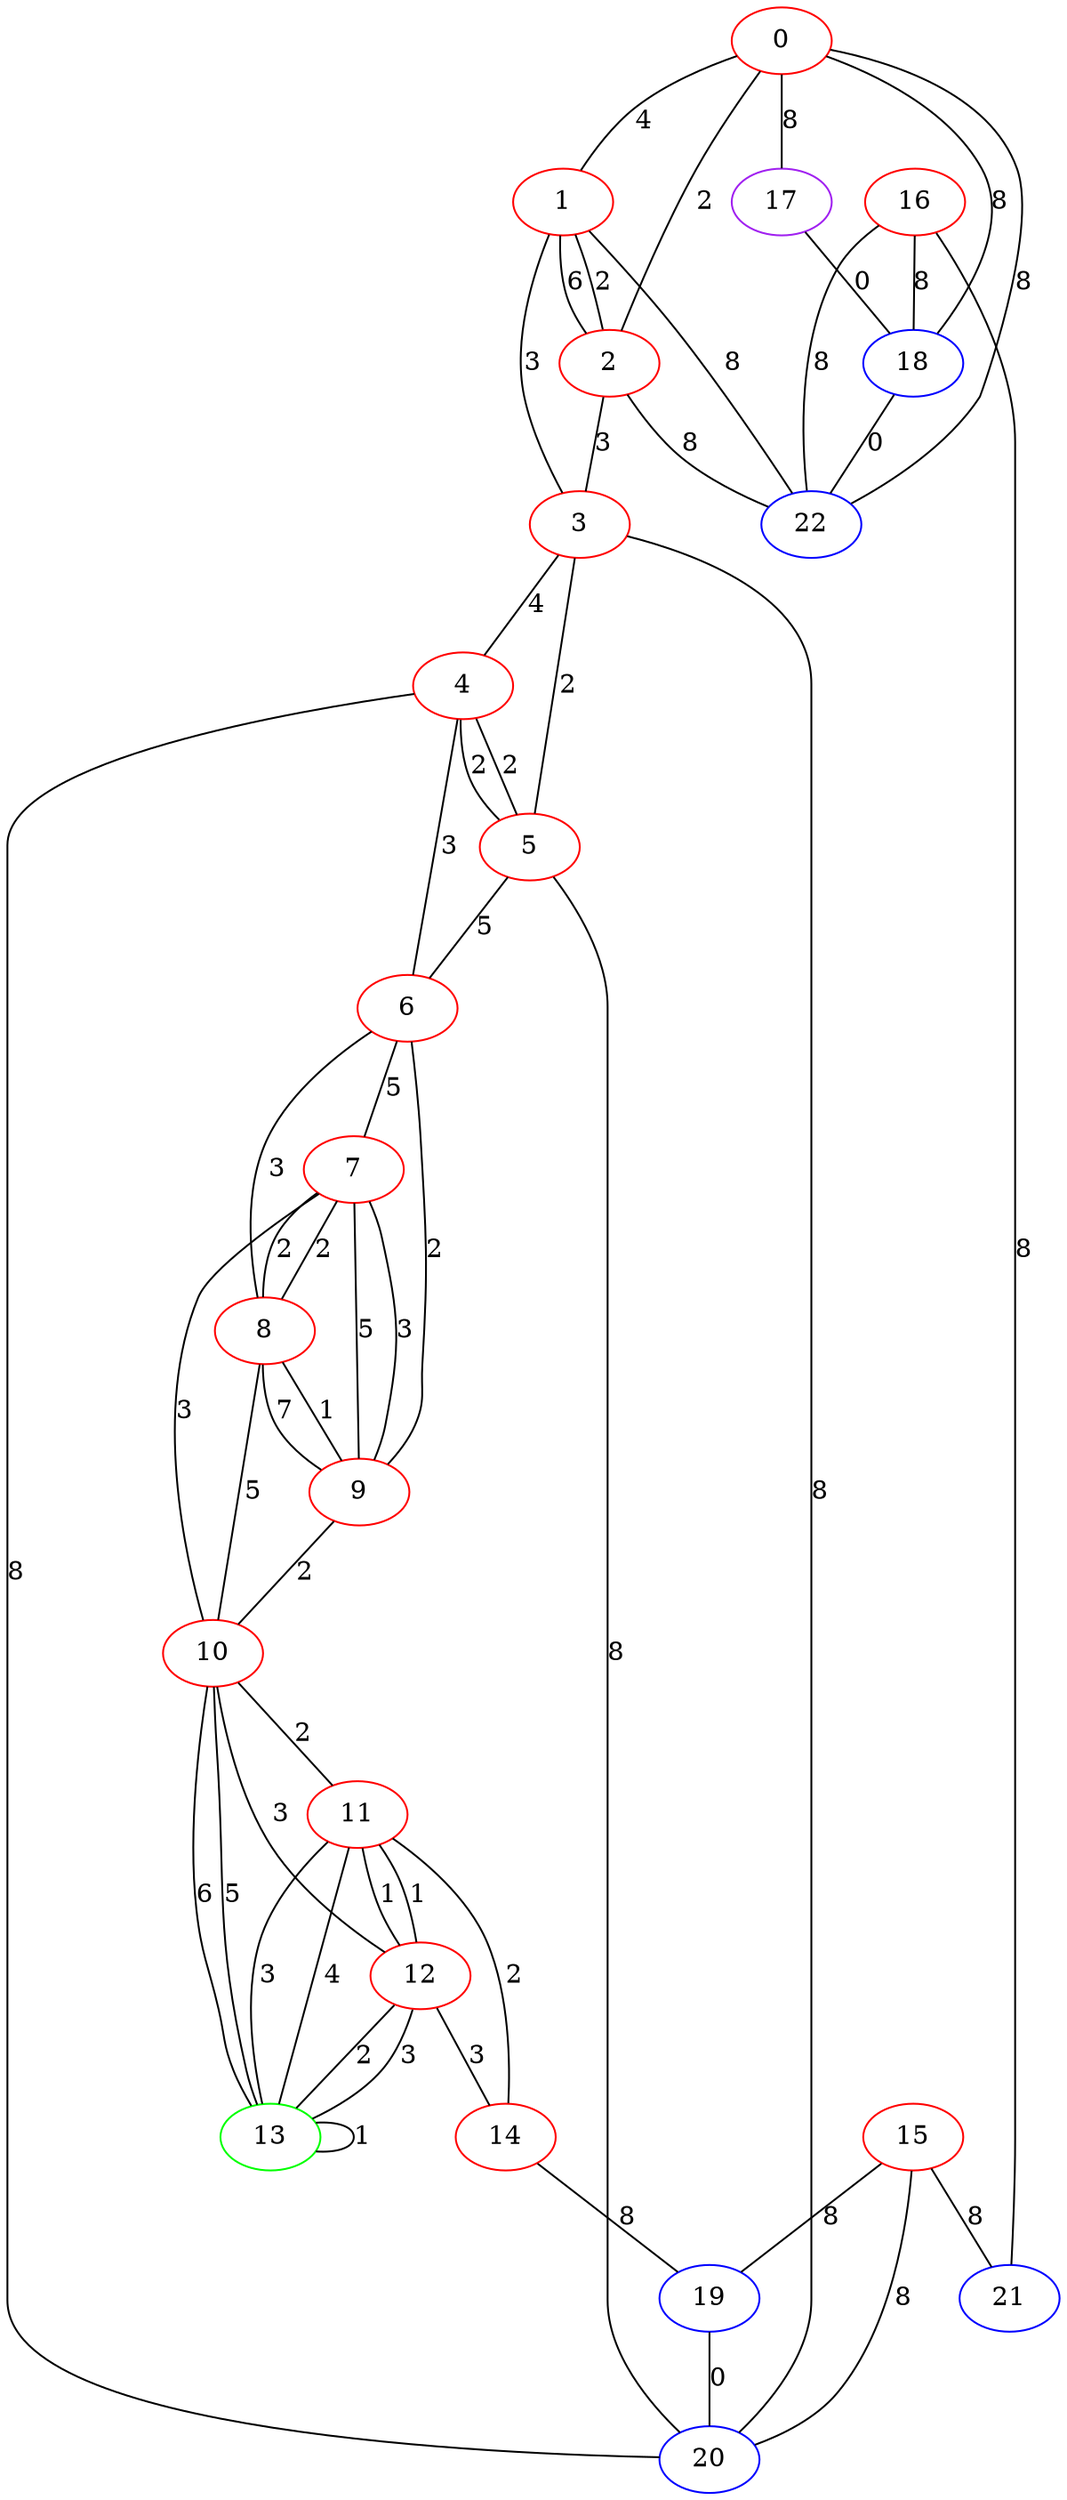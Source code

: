 graph "" {
0 [color=red, weight=1];
1 [color=red, weight=1];
2 [color=red, weight=1];
3 [color=red, weight=1];
4 [color=red, weight=1];
5 [color=red, weight=1];
6 [color=red, weight=1];
7 [color=red, weight=1];
8 [color=red, weight=1];
9 [color=red, weight=1];
10 [color=red, weight=1];
11 [color=red, weight=1];
12 [color=red, weight=1];
13 [color=green, weight=2];
14 [color=red, weight=1];
15 [color=red, weight=1];
16 [color=red, weight=1];
17 [color=purple, weight=4];
18 [color=blue, weight=3];
19 [color=blue, weight=3];
20 [color=blue, weight=3];
21 [color=blue, weight=3];
22 [color=blue, weight=3];
0 -- 1  [key=0, label=4];
0 -- 2  [key=0, label=2];
0 -- 18  [key=0, label=8];
0 -- 22  [key=0, label=8];
0 -- 17  [key=0, label=8];
1 -- 2  [key=0, label=2];
1 -- 2  [key=1, label=6];
1 -- 3  [key=0, label=3];
1 -- 22  [key=0, label=8];
2 -- 3  [key=0, label=3];
2 -- 22  [key=0, label=8];
3 -- 4  [key=0, label=4];
3 -- 5  [key=0, label=2];
3 -- 20  [key=0, label=8];
4 -- 20  [key=0, label=8];
4 -- 5  [key=0, label=2];
4 -- 5  [key=1, label=2];
4 -- 6  [key=0, label=3];
5 -- 20  [key=0, label=8];
5 -- 6  [key=0, label=5];
6 -- 8  [key=0, label=3];
6 -- 9  [key=0, label=2];
6 -- 7  [key=0, label=5];
7 -- 8  [key=0, label=2];
7 -- 8  [key=1, label=2];
7 -- 9  [key=0, label=5];
7 -- 9  [key=1, label=3];
7 -- 10  [key=0, label=3];
8 -- 9  [key=0, label=7];
8 -- 9  [key=1, label=1];
8 -- 10  [key=0, label=5];
9 -- 10  [key=0, label=2];
10 -- 11  [key=0, label=2];
10 -- 12  [key=0, label=3];
10 -- 13  [key=0, label=5];
10 -- 13  [key=1, label=6];
11 -- 12  [key=0, label=1];
11 -- 12  [key=1, label=1];
11 -- 13  [key=0, label=3];
11 -- 13  [key=1, label=4];
11 -- 14  [key=0, label=2];
12 -- 13  [key=0, label=2];
12 -- 13  [key=1, label=3];
12 -- 14  [key=0, label=3];
13 -- 13  [key=0, label=1];
14 -- 19  [key=0, label=8];
15 -- 19  [key=0, label=8];
15 -- 20  [key=0, label=8];
15 -- 21  [key=0, label=8];
16 -- 18  [key=0, label=8];
16 -- 21  [key=0, label=8];
16 -- 22  [key=0, label=8];
17 -- 18  [key=0, label=0];
18 -- 22  [key=0, label=0];
19 -- 20  [key=0, label=0];
}
